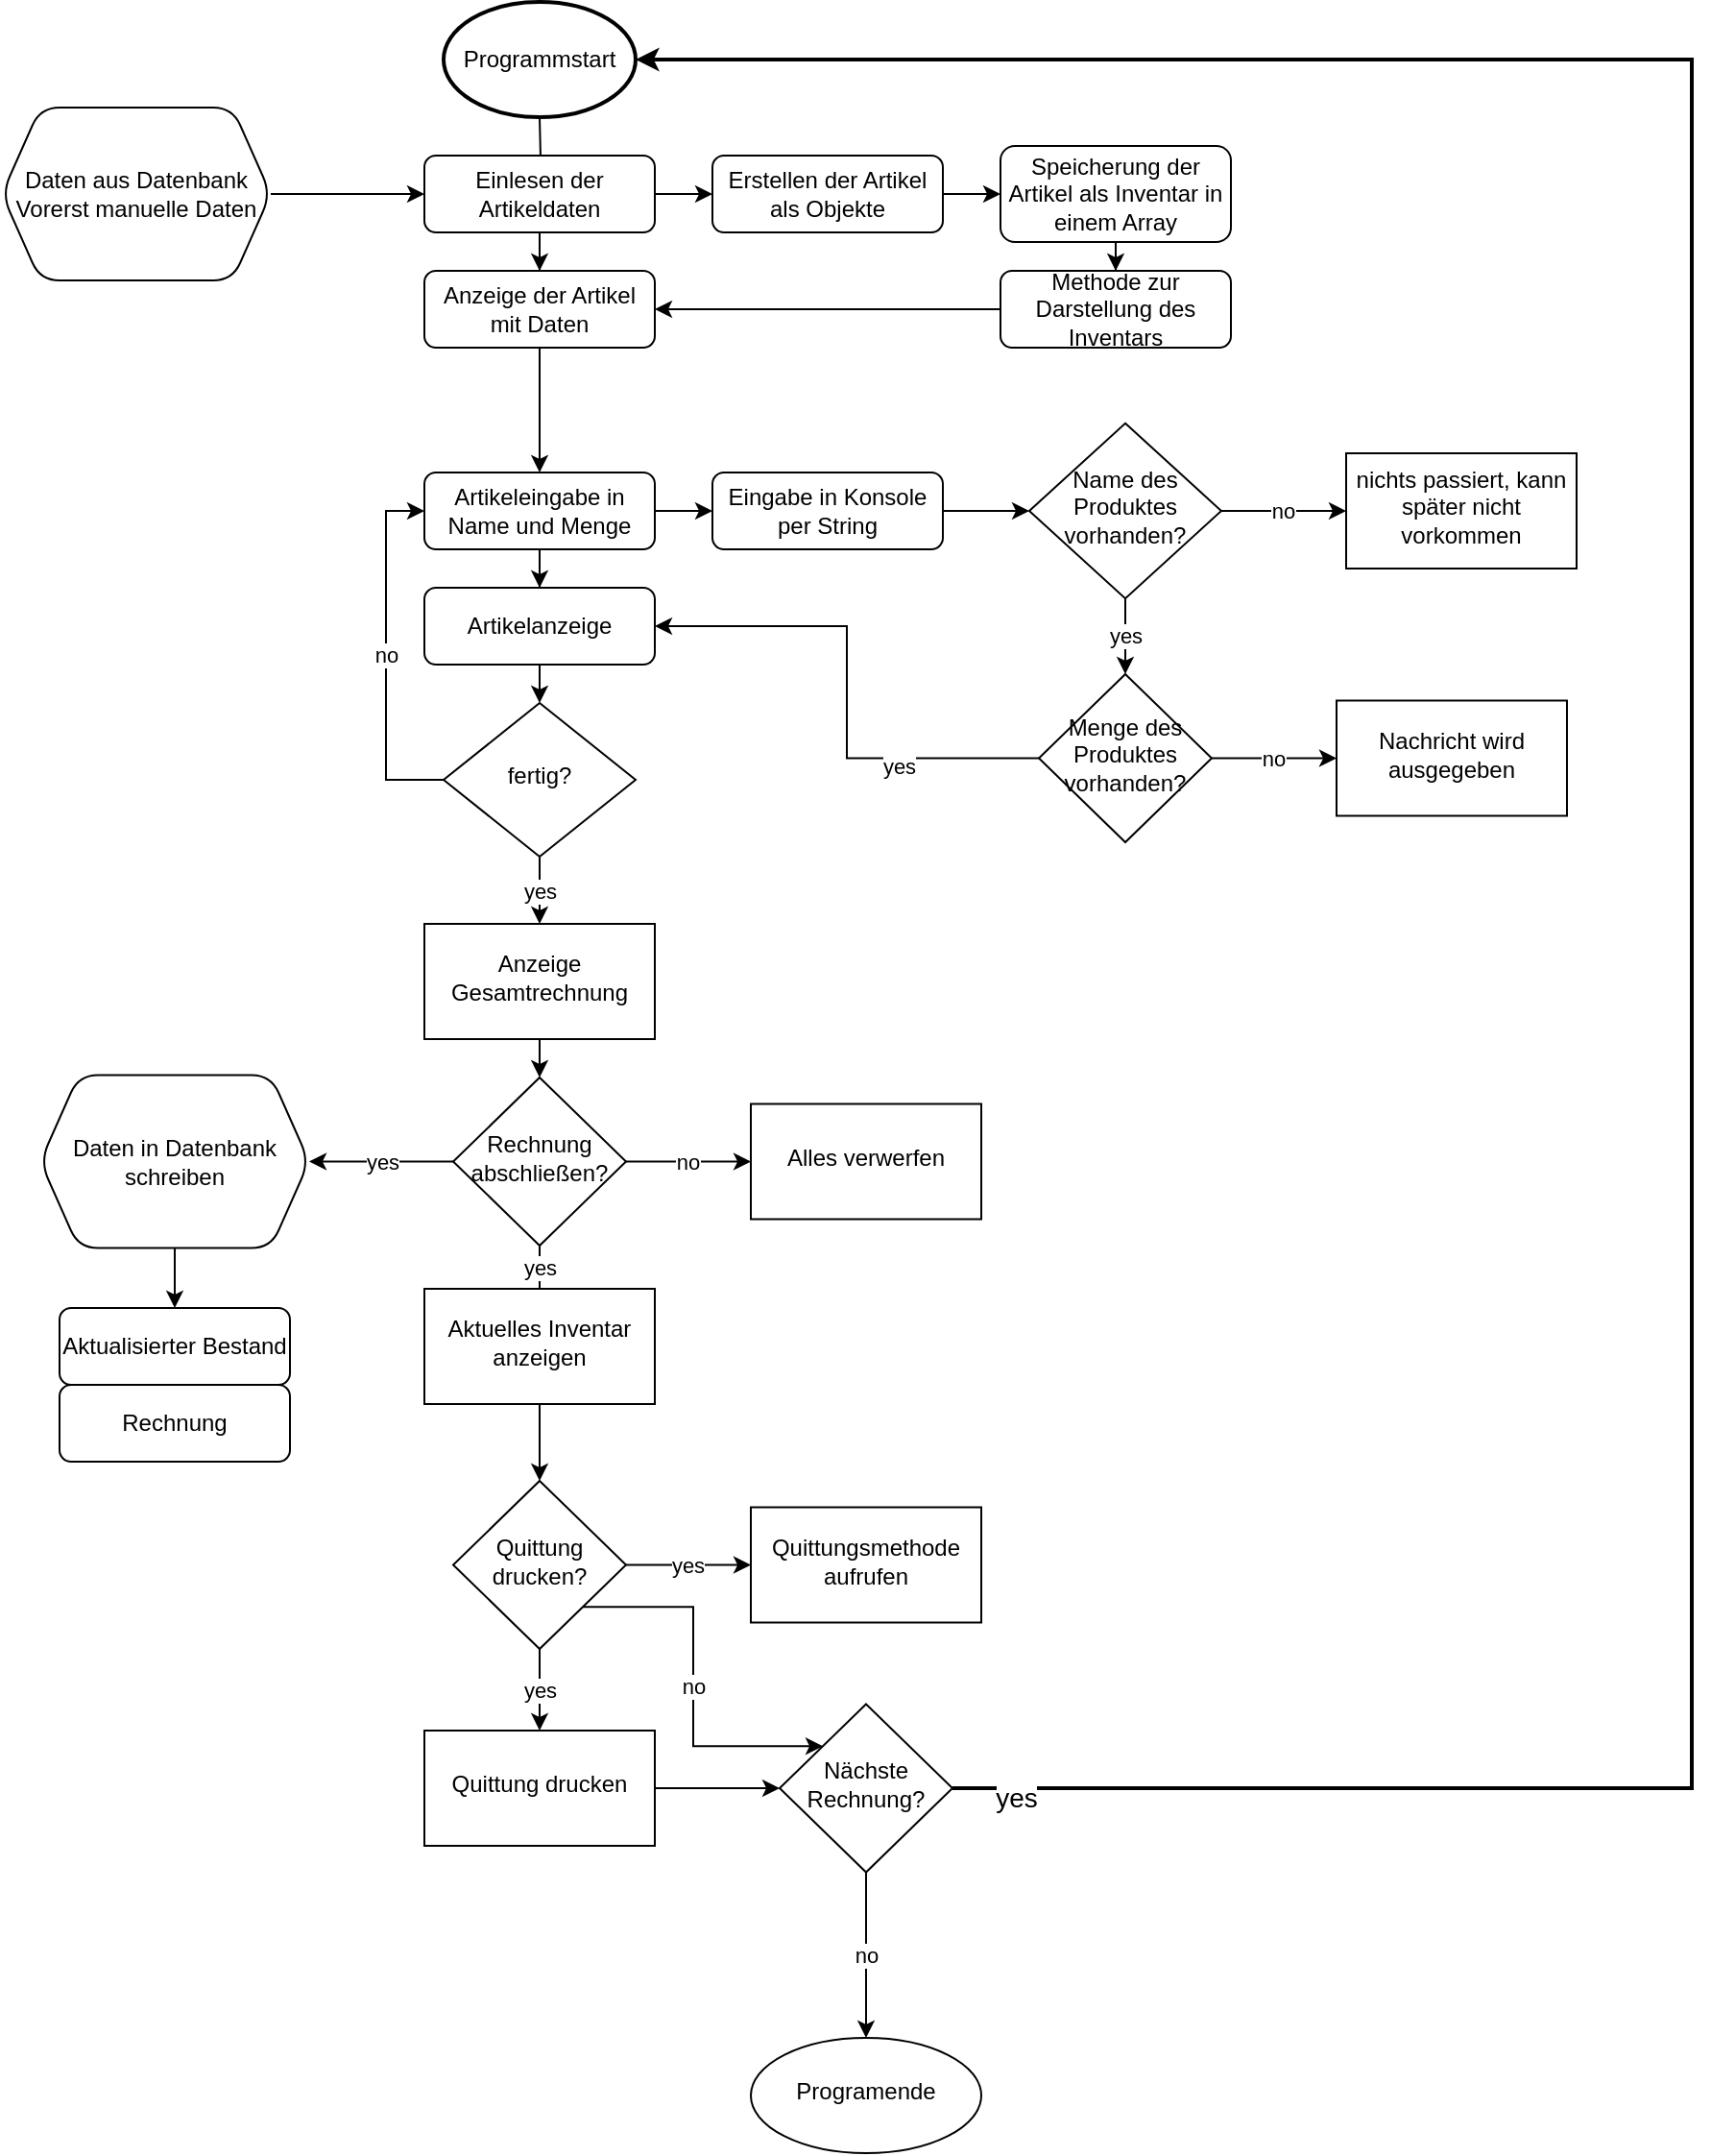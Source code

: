 <mxfile version="20.3.0" type="device"><diagram id="C5RBs43oDa-KdzZeNtuy" name="Page-1"><mxGraphModel dx="1422" dy="865" grid="1" gridSize="10" guides="1" tooltips="1" connect="1" arrows="1" fold="1" page="1" pageScale="1" pageWidth="827" pageHeight="1169" math="0" shadow="0"><root><mxCell id="WIyWlLk6GJQsqaUBKTNV-0"/><mxCell id="WIyWlLk6GJQsqaUBKTNV-1" parent="WIyWlLk6GJQsqaUBKTNV-0"/><mxCell id="GvqoYRnjcXtxXmX36jsn-3" value="" style="edgeStyle=orthogonalEdgeStyle;rounded=0;orthogonalLoop=1;jettySize=auto;html=1;" parent="WIyWlLk6GJQsqaUBKTNV-1" target="GvqoYRnjcXtxXmX36jsn-2" edge="1"><mxGeometry relative="1" as="geometry"><mxPoint x="360" y="70" as="sourcePoint"/></mxGeometry></mxCell><mxCell id="GvqoYRnjcXtxXmX36jsn-50" value="no" style="edgeStyle=orthogonalEdgeStyle;rounded=0;orthogonalLoop=1;jettySize=auto;html=1;exitX=0;exitY=0.5;exitDx=0;exitDy=0;entryX=0;entryY=0.5;entryDx=0;entryDy=0;" parent="WIyWlLk6GJQsqaUBKTNV-1" source="GvqoYRnjcXtxXmX36jsn-0" target="GvqoYRnjcXtxXmX36jsn-6" edge="1"><mxGeometry relative="1" as="geometry"/></mxCell><mxCell id="GvqoYRnjcXtxXmX36jsn-58" value="yes" style="edgeStyle=orthogonalEdgeStyle;rounded=0;orthogonalLoop=1;jettySize=auto;html=1;" parent="WIyWlLk6GJQsqaUBKTNV-1" source="GvqoYRnjcXtxXmX36jsn-0" target="GvqoYRnjcXtxXmX36jsn-57" edge="1"><mxGeometry relative="1" as="geometry"/></mxCell><mxCell id="GvqoYRnjcXtxXmX36jsn-0" value="fertig?" style="rhombus;whiteSpace=wrap;html=1;shadow=0;fontFamily=Helvetica;fontSize=12;align=center;strokeWidth=1;spacing=6;spacingTop=-4;" parent="WIyWlLk6GJQsqaUBKTNV-1" vertex="1"><mxGeometry x="310" y="375" width="100" height="80" as="geometry"/></mxCell><mxCell id="GvqoYRnjcXtxXmX36jsn-5" value="" style="edgeStyle=orthogonalEdgeStyle;rounded=0;orthogonalLoop=1;jettySize=auto;html=1;" parent="WIyWlLk6GJQsqaUBKTNV-1" source="GvqoYRnjcXtxXmX36jsn-2" target="GvqoYRnjcXtxXmX36jsn-4" edge="1"><mxGeometry relative="1" as="geometry"/></mxCell><mxCell id="GvqoYRnjcXtxXmX36jsn-35" value="" style="edgeStyle=orthogonalEdgeStyle;rounded=0;orthogonalLoop=1;jettySize=auto;html=1;" parent="WIyWlLk6GJQsqaUBKTNV-1" source="GvqoYRnjcXtxXmX36jsn-2" target="GvqoYRnjcXtxXmX36jsn-34" edge="1"><mxGeometry relative="1" as="geometry"/></mxCell><mxCell id="GvqoYRnjcXtxXmX36jsn-2" value="Einlesen der Artikeldaten" style="rounded=1;whiteSpace=wrap;html=1;fontSize=12;glass=0;strokeWidth=1;shadow=0;" parent="WIyWlLk6GJQsqaUBKTNV-1" vertex="1"><mxGeometry x="300" y="90" width="120" height="40" as="geometry"/></mxCell><mxCell id="GvqoYRnjcXtxXmX36jsn-7" value="" style="edgeStyle=orthogonalEdgeStyle;rounded=0;orthogonalLoop=1;jettySize=auto;html=1;" parent="WIyWlLk6GJQsqaUBKTNV-1" source="GvqoYRnjcXtxXmX36jsn-4" target="GvqoYRnjcXtxXmX36jsn-6" edge="1"><mxGeometry relative="1" as="geometry"/></mxCell><mxCell id="GvqoYRnjcXtxXmX36jsn-4" value="Anzeige der Artikel mit Daten" style="rounded=1;whiteSpace=wrap;html=1;fontSize=12;glass=0;strokeWidth=1;shadow=0;" parent="WIyWlLk6GJQsqaUBKTNV-1" vertex="1"><mxGeometry x="300" y="150" width="120" height="40" as="geometry"/></mxCell><mxCell id="GvqoYRnjcXtxXmX36jsn-11" value="" style="edgeStyle=orthogonalEdgeStyle;rounded=0;orthogonalLoop=1;jettySize=auto;html=1;" parent="WIyWlLk6GJQsqaUBKTNV-1" source="GvqoYRnjcXtxXmX36jsn-6" target="GvqoYRnjcXtxXmX36jsn-10" edge="1"><mxGeometry relative="1" as="geometry"/></mxCell><mxCell id="GvqoYRnjcXtxXmX36jsn-42" value="" style="edgeStyle=orthogonalEdgeStyle;rounded=0;orthogonalLoop=1;jettySize=auto;html=1;" parent="WIyWlLk6GJQsqaUBKTNV-1" source="GvqoYRnjcXtxXmX36jsn-6" target="GvqoYRnjcXtxXmX36jsn-41" edge="1"><mxGeometry relative="1" as="geometry"/></mxCell><mxCell id="GvqoYRnjcXtxXmX36jsn-6" value="Artikeleingabe in Name und Menge" style="rounded=1;whiteSpace=wrap;html=1;fontSize=12;glass=0;strokeWidth=1;shadow=0;" parent="WIyWlLk6GJQsqaUBKTNV-1" vertex="1"><mxGeometry x="300" y="255" width="120" height="40" as="geometry"/></mxCell><mxCell id="GvqoYRnjcXtxXmX36jsn-12" style="edgeStyle=orthogonalEdgeStyle;rounded=0;orthogonalLoop=1;jettySize=auto;html=1;exitX=0.5;exitY=1;exitDx=0;exitDy=0;entryX=0.5;entryY=0;entryDx=0;entryDy=0;" parent="WIyWlLk6GJQsqaUBKTNV-1" source="GvqoYRnjcXtxXmX36jsn-10" target="GvqoYRnjcXtxXmX36jsn-0" edge="1"><mxGeometry relative="1" as="geometry"/></mxCell><mxCell id="GvqoYRnjcXtxXmX36jsn-10" value="Artikelanzeige" style="rounded=1;whiteSpace=wrap;html=1;fontSize=12;glass=0;strokeWidth=1;shadow=0;" parent="WIyWlLk6GJQsqaUBKTNV-1" vertex="1"><mxGeometry x="300" y="315" width="120" height="40" as="geometry"/></mxCell><mxCell id="GvqoYRnjcXtxXmX36jsn-16" value="Programmstart" style="strokeWidth=2;html=1;shape=mxgraph.flowchart.start_1;whiteSpace=wrap;" parent="WIyWlLk6GJQsqaUBKTNV-1" vertex="1"><mxGeometry x="310" y="10" width="100" height="60" as="geometry"/></mxCell><mxCell id="GvqoYRnjcXtxXmX36jsn-33" style="edgeStyle=orthogonalEdgeStyle;rounded=0;orthogonalLoop=1;jettySize=auto;html=1;exitX=1;exitY=0.5;exitDx=0;exitDy=0;" parent="WIyWlLk6GJQsqaUBKTNV-1" source="GvqoYRnjcXtxXmX36jsn-31" target="GvqoYRnjcXtxXmX36jsn-2" edge="1"><mxGeometry relative="1" as="geometry"/></mxCell><mxCell id="GvqoYRnjcXtxXmX36jsn-31" value="Daten aus Datenbank&lt;br&gt;Vorerst manuelle Daten" style="shape=hexagon;perimeter=hexagonPerimeter2;whiteSpace=wrap;html=1;fixedSize=1;rounded=1;glass=0;strokeWidth=1;shadow=0;" parent="WIyWlLk6GJQsqaUBKTNV-1" vertex="1"><mxGeometry x="80" y="65" width="140" height="90" as="geometry"/></mxCell><mxCell id="GvqoYRnjcXtxXmX36jsn-37" value="" style="edgeStyle=orthogonalEdgeStyle;rounded=0;orthogonalLoop=1;jettySize=auto;html=1;" parent="WIyWlLk6GJQsqaUBKTNV-1" source="GvqoYRnjcXtxXmX36jsn-34" target="GvqoYRnjcXtxXmX36jsn-36" edge="1"><mxGeometry relative="1" as="geometry"/></mxCell><mxCell id="GvqoYRnjcXtxXmX36jsn-34" value="Erstellen der Artikel als Objekte" style="whiteSpace=wrap;html=1;rounded=1;glass=0;strokeWidth=1;shadow=0;" parent="WIyWlLk6GJQsqaUBKTNV-1" vertex="1"><mxGeometry x="450" y="90" width="120" height="40" as="geometry"/></mxCell><mxCell id="GvqoYRnjcXtxXmX36jsn-39" value="" style="edgeStyle=orthogonalEdgeStyle;rounded=0;orthogonalLoop=1;jettySize=auto;html=1;" parent="WIyWlLk6GJQsqaUBKTNV-1" source="GvqoYRnjcXtxXmX36jsn-36" target="GvqoYRnjcXtxXmX36jsn-38" edge="1"><mxGeometry relative="1" as="geometry"/></mxCell><mxCell id="GvqoYRnjcXtxXmX36jsn-36" value="Speicherung der Artikel als Inventar in einem Array" style="whiteSpace=wrap;html=1;rounded=1;glass=0;strokeWidth=1;shadow=0;" parent="WIyWlLk6GJQsqaUBKTNV-1" vertex="1"><mxGeometry x="600" y="85" width="120" height="50" as="geometry"/></mxCell><mxCell id="GvqoYRnjcXtxXmX36jsn-40" style="edgeStyle=orthogonalEdgeStyle;rounded=0;orthogonalLoop=1;jettySize=auto;html=1;exitX=0;exitY=0.5;exitDx=0;exitDy=0;entryX=1;entryY=0.5;entryDx=0;entryDy=0;" parent="WIyWlLk6GJQsqaUBKTNV-1" source="GvqoYRnjcXtxXmX36jsn-38" target="GvqoYRnjcXtxXmX36jsn-4" edge="1"><mxGeometry relative="1" as="geometry"><Array as="points"><mxPoint x="600" y="170"/></Array></mxGeometry></mxCell><mxCell id="GvqoYRnjcXtxXmX36jsn-38" value="Methode zur Darstellung des Inventars" style="whiteSpace=wrap;html=1;rounded=1;glass=0;strokeWidth=1;shadow=0;" parent="WIyWlLk6GJQsqaUBKTNV-1" vertex="1"><mxGeometry x="600" y="150" width="120" height="40" as="geometry"/></mxCell><mxCell id="GvqoYRnjcXtxXmX36jsn-51" style="edgeStyle=orthogonalEdgeStyle;rounded=0;orthogonalLoop=1;jettySize=auto;html=1;exitX=1;exitY=0.5;exitDx=0;exitDy=0;entryX=0;entryY=0.5;entryDx=0;entryDy=0;" parent="WIyWlLk6GJQsqaUBKTNV-1" source="GvqoYRnjcXtxXmX36jsn-41" target="GvqoYRnjcXtxXmX36jsn-45" edge="1"><mxGeometry relative="1" as="geometry"/></mxCell><mxCell id="GvqoYRnjcXtxXmX36jsn-41" value="Eingabe in Konsole per String" style="rounded=1;whiteSpace=wrap;html=1;fontSize=12;glass=0;strokeWidth=1;shadow=0;" parent="WIyWlLk6GJQsqaUBKTNV-1" vertex="1"><mxGeometry x="450" y="255" width="120" height="40" as="geometry"/></mxCell><mxCell id="GvqoYRnjcXtxXmX36jsn-49" value="no" style="edgeStyle=orthogonalEdgeStyle;rounded=0;orthogonalLoop=1;jettySize=auto;html=1;" parent="WIyWlLk6GJQsqaUBKTNV-1" source="GvqoYRnjcXtxXmX36jsn-45" target="GvqoYRnjcXtxXmX36jsn-48" edge="1"><mxGeometry relative="1" as="geometry"/></mxCell><mxCell id="GvqoYRnjcXtxXmX36jsn-53" value="yes" style="edgeStyle=orthogonalEdgeStyle;rounded=0;orthogonalLoop=1;jettySize=auto;html=1;" parent="WIyWlLk6GJQsqaUBKTNV-1" source="GvqoYRnjcXtxXmX36jsn-45" target="GvqoYRnjcXtxXmX36jsn-52" edge="1"><mxGeometry relative="1" as="geometry"/></mxCell><mxCell id="GvqoYRnjcXtxXmX36jsn-45" value="Name des Produktes vorhanden?" style="rhombus;whiteSpace=wrap;html=1;shadow=0;fontFamily=Helvetica;fontSize=12;align=center;strokeWidth=1;spacing=6;spacingTop=-4;" parent="WIyWlLk6GJQsqaUBKTNV-1" vertex="1"><mxGeometry x="615" y="229.38" width="100" height="91.25" as="geometry"/></mxCell><mxCell id="GvqoYRnjcXtxXmX36jsn-48" value="nichts passiert, kann später nicht vorkommen" style="whiteSpace=wrap;html=1;shadow=0;strokeWidth=1;spacing=6;spacingTop=-4;" parent="WIyWlLk6GJQsqaUBKTNV-1" vertex="1"><mxGeometry x="780" y="245" width="120" height="60" as="geometry"/></mxCell><mxCell id="GvqoYRnjcXtxXmX36jsn-55" value="no" style="edgeStyle=orthogonalEdgeStyle;rounded=0;orthogonalLoop=1;jettySize=auto;html=1;" parent="WIyWlLk6GJQsqaUBKTNV-1" source="GvqoYRnjcXtxXmX36jsn-52" target="GvqoYRnjcXtxXmX36jsn-54" edge="1"><mxGeometry relative="1" as="geometry"/></mxCell><mxCell id="GvqoYRnjcXtxXmX36jsn-56" style="edgeStyle=orthogonalEdgeStyle;rounded=0;orthogonalLoop=1;jettySize=auto;html=1;exitX=0;exitY=0.5;exitDx=0;exitDy=0;entryX=1;entryY=0.5;entryDx=0;entryDy=0;" parent="WIyWlLk6GJQsqaUBKTNV-1" source="GvqoYRnjcXtxXmX36jsn-52" target="GvqoYRnjcXtxXmX36jsn-10" edge="1"><mxGeometry relative="1" as="geometry"/></mxCell><mxCell id="PimpULT_0Z43vNPc9uGp-0" value="yes" style="edgeLabel;html=1;align=center;verticalAlign=middle;resizable=0;points=[];" vertex="1" connectable="0" parent="GvqoYRnjcXtxXmX36jsn-56"><mxGeometry x="-0.457" y="4" relative="1" as="geometry"><mxPoint as="offset"/></mxGeometry></mxCell><mxCell id="GvqoYRnjcXtxXmX36jsn-52" value="Menge des Produktes vorhanden?" style="rhombus;whiteSpace=wrap;html=1;shadow=0;fontFamily=Helvetica;fontSize=12;align=center;strokeWidth=1;spacing=6;spacingTop=-4;" parent="WIyWlLk6GJQsqaUBKTNV-1" vertex="1"><mxGeometry x="620" y="360" width="90" height="87.5" as="geometry"/></mxCell><mxCell id="GvqoYRnjcXtxXmX36jsn-54" value="Nachricht wird ausgegeben" style="whiteSpace=wrap;html=1;shadow=0;strokeWidth=1;spacing=6;spacingTop=-4;" parent="WIyWlLk6GJQsqaUBKTNV-1" vertex="1"><mxGeometry x="775" y="373.75" width="120" height="60" as="geometry"/></mxCell><mxCell id="GvqoYRnjcXtxXmX36jsn-61" style="edgeStyle=orthogonalEdgeStyle;rounded=0;orthogonalLoop=1;jettySize=auto;html=1;exitX=0.5;exitY=1;exitDx=0;exitDy=0;entryX=0.5;entryY=0;entryDx=0;entryDy=0;" parent="WIyWlLk6GJQsqaUBKTNV-1" source="GvqoYRnjcXtxXmX36jsn-57" target="GvqoYRnjcXtxXmX36jsn-60" edge="1"><mxGeometry relative="1" as="geometry"/></mxCell><mxCell id="GvqoYRnjcXtxXmX36jsn-57" value="Anzeige Gesamtrechnung" style="whiteSpace=wrap;html=1;shadow=0;strokeWidth=1;spacing=6;spacingTop=-4;" parent="WIyWlLk6GJQsqaUBKTNV-1" vertex="1"><mxGeometry x="300" y="490" width="120" height="60" as="geometry"/></mxCell><mxCell id="GvqoYRnjcXtxXmX36jsn-63" value="no" style="edgeStyle=orthogonalEdgeStyle;rounded=0;orthogonalLoop=1;jettySize=auto;html=1;" parent="WIyWlLk6GJQsqaUBKTNV-1" source="GvqoYRnjcXtxXmX36jsn-60" target="GvqoYRnjcXtxXmX36jsn-62" edge="1"><mxGeometry relative="1" as="geometry"/></mxCell><mxCell id="GvqoYRnjcXtxXmX36jsn-73" value="yes" style="edgeStyle=orthogonalEdgeStyle;rounded=0;orthogonalLoop=1;jettySize=auto;html=1;exitX=0;exitY=0.5;exitDx=0;exitDy=0;entryX=1;entryY=0.5;entryDx=0;entryDy=0;" parent="WIyWlLk6GJQsqaUBKTNV-1" source="GvqoYRnjcXtxXmX36jsn-60" target="GvqoYRnjcXtxXmX36jsn-72" edge="1"><mxGeometry relative="1" as="geometry"/></mxCell><mxCell id="GvqoYRnjcXtxXmX36jsn-60" value="Rechnung abschließen?" style="rhombus;whiteSpace=wrap;html=1;shadow=0;fontFamily=Helvetica;fontSize=12;align=center;strokeWidth=1;spacing=6;spacingTop=-4;" parent="WIyWlLk6GJQsqaUBKTNV-1" vertex="1"><mxGeometry x="315" y="570" width="90" height="87.5" as="geometry"/></mxCell><mxCell id="GvqoYRnjcXtxXmX36jsn-62" value="Alles verwerfen" style="whiteSpace=wrap;html=1;shadow=0;strokeWidth=1;spacing=6;spacingTop=-4;" parent="WIyWlLk6GJQsqaUBKTNV-1" vertex="1"><mxGeometry x="470" y="583.75" width="120" height="60" as="geometry"/></mxCell><mxCell id="GvqoYRnjcXtxXmX36jsn-79" value="yes" style="edgeStyle=orthogonalEdgeStyle;rounded=0;orthogonalLoop=1;jettySize=auto;html=1;" parent="WIyWlLk6GJQsqaUBKTNV-1" source="GvqoYRnjcXtxXmX36jsn-68" target="GvqoYRnjcXtxXmX36jsn-78" edge="1"><mxGeometry relative="1" as="geometry"/></mxCell><mxCell id="GvqoYRnjcXtxXmX36jsn-81" value="yes" style="edgeStyle=orthogonalEdgeStyle;rounded=0;orthogonalLoop=1;jettySize=auto;html=1;" parent="WIyWlLk6GJQsqaUBKTNV-1" source="GvqoYRnjcXtxXmX36jsn-68" target="GvqoYRnjcXtxXmX36jsn-80" edge="1"><mxGeometry relative="1" as="geometry"/></mxCell><mxCell id="PimpULT_0Z43vNPc9uGp-1" value="no" style="edgeStyle=orthogonalEdgeStyle;orthogonalLoop=1;jettySize=auto;html=1;exitX=1;exitY=1;exitDx=0;exitDy=0;entryX=0;entryY=0;entryDx=0;entryDy=0;strokeColor=default;rounded=0;" edge="1" parent="WIyWlLk6GJQsqaUBKTNV-1" source="GvqoYRnjcXtxXmX36jsn-68" target="GvqoYRnjcXtxXmX36jsn-82"><mxGeometry relative="1" as="geometry"><Array as="points"><mxPoint x="440" y="846"/><mxPoint x="440" y="918"/></Array></mxGeometry></mxCell><mxCell id="GvqoYRnjcXtxXmX36jsn-68" value="Quittung drucken?" style="rhombus;whiteSpace=wrap;html=1;shadow=0;fontFamily=Helvetica;fontSize=12;align=center;strokeWidth=1;spacing=6;spacingTop=-4;" parent="WIyWlLk6GJQsqaUBKTNV-1" vertex="1"><mxGeometry x="315" y="780" width="90" height="87.5" as="geometry"/></mxCell><mxCell id="iJ9yXacT3o1h5-ndFIdM-1" value="" style="edgeStyle=orthogonalEdgeStyle;rounded=0;orthogonalLoop=1;jettySize=auto;html=1;" parent="WIyWlLk6GJQsqaUBKTNV-1" source="GvqoYRnjcXtxXmX36jsn-72" target="iJ9yXacT3o1h5-ndFIdM-0" edge="1"><mxGeometry relative="1" as="geometry"/></mxCell><mxCell id="GvqoYRnjcXtxXmX36jsn-72" value="Daten in Datenbank schreiben" style="shape=hexagon;perimeter=hexagonPerimeter2;whiteSpace=wrap;html=1;fixedSize=1;rounded=1;glass=0;strokeWidth=1;shadow=0;" parent="WIyWlLk6GJQsqaUBKTNV-1" vertex="1"><mxGeometry x="100" y="568.75" width="140" height="90" as="geometry"/></mxCell><mxCell id="GvqoYRnjcXtxXmX36jsn-77" style="edgeStyle=orthogonalEdgeStyle;rounded=0;orthogonalLoop=1;jettySize=auto;html=1;exitX=0.5;exitY=1;exitDx=0;exitDy=0;entryX=0.5;entryY=0;entryDx=0;entryDy=0;" parent="WIyWlLk6GJQsqaUBKTNV-1" source="GvqoYRnjcXtxXmX36jsn-74" target="GvqoYRnjcXtxXmX36jsn-68" edge="1"><mxGeometry relative="1" as="geometry"/></mxCell><mxCell id="GvqoYRnjcXtxXmX36jsn-74" value="Aktuelles Inventar anzeigen" style="whiteSpace=wrap;html=1;shadow=0;strokeWidth=1;spacing=6;spacingTop=-4;" parent="WIyWlLk6GJQsqaUBKTNV-1" vertex="1"><mxGeometry x="300" y="680" width="120" height="60" as="geometry"/></mxCell><mxCell id="GvqoYRnjcXtxXmX36jsn-76" value="yes" style="edgeStyle=orthogonalEdgeStyle;rounded=0;orthogonalLoop=1;jettySize=auto;html=1;exitX=0.5;exitY=1;exitDx=0;exitDy=0;entryX=0.5;entryY=0;entryDx=0;entryDy=0;endArrow=none;" parent="WIyWlLk6GJQsqaUBKTNV-1" source="GvqoYRnjcXtxXmX36jsn-60" target="GvqoYRnjcXtxXmX36jsn-74" edge="1"><mxGeometry relative="1" as="geometry"><mxPoint x="360" y="657.5" as="sourcePoint"/><mxPoint x="360" y="750" as="targetPoint"/></mxGeometry></mxCell><mxCell id="GvqoYRnjcXtxXmX36jsn-78" value="Quittungsmethode aufrufen" style="whiteSpace=wrap;html=1;shadow=0;strokeWidth=1;spacing=6;spacingTop=-4;" parent="WIyWlLk6GJQsqaUBKTNV-1" vertex="1"><mxGeometry x="470" y="793.75" width="120" height="60" as="geometry"/></mxCell><mxCell id="GvqoYRnjcXtxXmX36jsn-83" style="edgeStyle=orthogonalEdgeStyle;rounded=0;orthogonalLoop=1;jettySize=auto;html=1;exitX=1;exitY=0.5;exitDx=0;exitDy=0;entryX=0;entryY=0.5;entryDx=0;entryDy=0;" parent="WIyWlLk6GJQsqaUBKTNV-1" source="GvqoYRnjcXtxXmX36jsn-80" target="GvqoYRnjcXtxXmX36jsn-82" edge="1"><mxGeometry relative="1" as="geometry"/></mxCell><mxCell id="GvqoYRnjcXtxXmX36jsn-80" value="Quittung drucken" style="whiteSpace=wrap;html=1;shadow=0;strokeWidth=1;spacing=6;spacingTop=-4;" parent="WIyWlLk6GJQsqaUBKTNV-1" vertex="1"><mxGeometry x="300" y="910" width="120" height="60" as="geometry"/></mxCell><mxCell id="GvqoYRnjcXtxXmX36jsn-88" value="no" style="edgeStyle=orthogonalEdgeStyle;rounded=0;orthogonalLoop=1;jettySize=auto;html=1;exitX=0.5;exitY=1;exitDx=0;exitDy=0;entryX=0.5;entryY=0;entryDx=0;entryDy=0;" parent="WIyWlLk6GJQsqaUBKTNV-1" source="GvqoYRnjcXtxXmX36jsn-82" target="GvqoYRnjcXtxXmX36jsn-86" edge="1"><mxGeometry relative="1" as="geometry"/></mxCell><mxCell id="GvqoYRnjcXtxXmX36jsn-89" style="edgeStyle=orthogonalEdgeStyle;rounded=0;orthogonalLoop=1;jettySize=auto;html=1;exitX=1;exitY=0.5;exitDx=0;exitDy=0;entryX=1;entryY=0.5;entryDx=0;entryDy=0;entryPerimeter=0;fontSize=14;spacing=2;strokeWidth=2;" parent="WIyWlLk6GJQsqaUBKTNV-1" source="GvqoYRnjcXtxXmX36jsn-82" target="GvqoYRnjcXtxXmX36jsn-16" edge="1"><mxGeometry relative="1" as="geometry"><Array as="points"><mxPoint x="960" y="940"/><mxPoint x="960" y="40"/></Array></mxGeometry></mxCell><mxCell id="GvqoYRnjcXtxXmX36jsn-90" value="yes" style="edgeLabel;html=1;align=center;verticalAlign=middle;resizable=0;points=[];fontSize=14;" parent="GvqoYRnjcXtxXmX36jsn-89" vertex="1" connectable="0"><mxGeometry x="-0.964" y="-5" relative="1" as="geometry"><mxPoint as="offset"/></mxGeometry></mxCell><mxCell id="GvqoYRnjcXtxXmX36jsn-82" value="Nächste Rechnung?" style="rhombus;whiteSpace=wrap;html=1;shadow=0;fontFamily=Helvetica;fontSize=12;align=center;strokeWidth=1;spacing=6;spacingTop=-4;" parent="WIyWlLk6GJQsqaUBKTNV-1" vertex="1"><mxGeometry x="485" y="896.25" width="90" height="87.5" as="geometry"/></mxCell><mxCell id="GvqoYRnjcXtxXmX36jsn-86" value="Programende" style="ellipse;whiteSpace=wrap;html=1;shadow=0;strokeWidth=1;spacing=6;spacingTop=-4;" parent="WIyWlLk6GJQsqaUBKTNV-1" vertex="1"><mxGeometry x="470" y="1070" width="120" height="60" as="geometry"/></mxCell><mxCell id="iJ9yXacT3o1h5-ndFIdM-0" value="Aktualisierter Bestand" style="whiteSpace=wrap;html=1;rounded=1;glass=0;strokeWidth=1;shadow=0;" parent="WIyWlLk6GJQsqaUBKTNV-1" vertex="1"><mxGeometry x="110" y="690" width="120" height="40" as="geometry"/></mxCell><mxCell id="iJ9yXacT3o1h5-ndFIdM-2" value="Rechnung" style="whiteSpace=wrap;html=1;rounded=1;glass=0;strokeWidth=1;shadow=0;" parent="WIyWlLk6GJQsqaUBKTNV-1" vertex="1"><mxGeometry x="110" y="730" width="120" height="40" as="geometry"/></mxCell></root></mxGraphModel></diagram></mxfile>